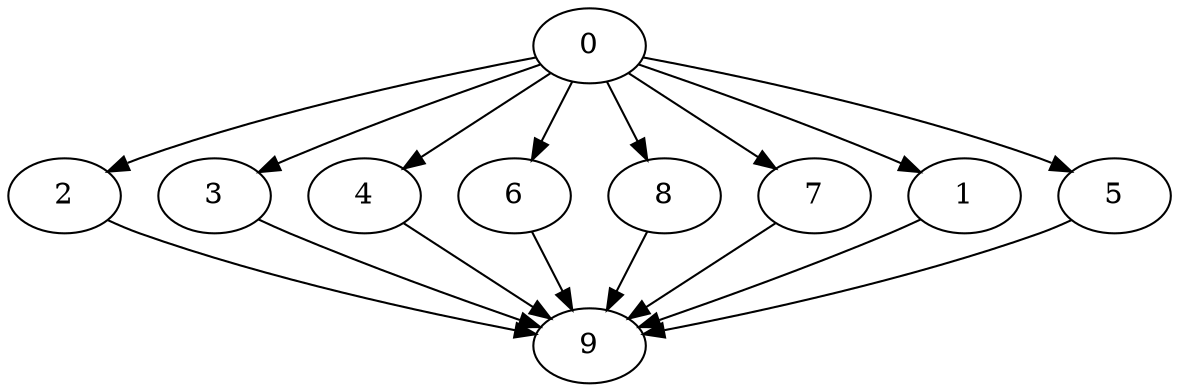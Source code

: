 digraph "Fork_Join_Nodes_10_CCR_1.00_WeightType_Random#6" {
	graph ["Duplicate states"=0,
		GraphType=F_J,
		"Max states in OPEN"=0,
		Modes="120000ms; topo-ordered tasks, ; Pruning: task equivalence, fixed order ready list, ; F-value: ; Optimisation: best schedule length (\
SL) optimisation on equal, ",
		NumberOfTasks=10,
		"Pruned using list schedule length"=1822,
		"States removed from OPEN"=0,
		TargetSystem="Homogeneous-2",
		"Time to schedule (ms)"=192,
		"Total idle time"=16,
		"Total schedule length"=67,
		"Total sequential time"=103,
		"Total states created"=8271
	];
	0	["Finish time"=14,
		Processor=0,
		"Start time"=0,
		Weight=14];
	2	["Finish time"=29,
		Processor=1,
		"Start time"=16,
		Weight=13];
	0 -> 2	[Weight=2];
	3	["Finish time"=25,
		Processor=0,
		"Start time"=14,
		Weight=11];
	0 -> 3	[Weight=6];
	4	["Finish time"=46,
		Processor=1,
		"Start time"=35,
		Weight=11];
	0 -> 4	[Weight=8];
	6	["Finish time"=38,
		Processor=0,
		"Start time"=25,
		Weight=13];
	0 -> 6	[Weight=7];
	8	["Finish time"=35,
		Processor=1,
		"Start time"=29,
		Weight=6];
	0 -> 8	[Weight=10];
	7	["Finish time"=54,
		Processor=1,
		"Start time"=46,
		Weight=8];
	0 -> 7	[Weight=7];
	1	["Finish time"=45,
		Processor=0,
		"Start time"=38,
		Weight=7];
	0 -> 1	[Weight=9];
	5	["Finish time"=52,
		Processor=0,
		"Start time"=45,
		Weight=7];
	0 -> 5	[Weight=10];
	9	["Finish time"=67,
		Processor=1,
		"Start time"=54,
		Weight=13];
	2 -> 9	[Weight=10];
	3 -> 9	[Weight=6];
	4 -> 9	[Weight=6];
	6 -> 9	[Weight=3];
	8 -> 9	[Weight=10];
	7 -> 9	[Weight=5];
	1 -> 9	[Weight=2];
	5 -> 9	[Weight=2];
}
